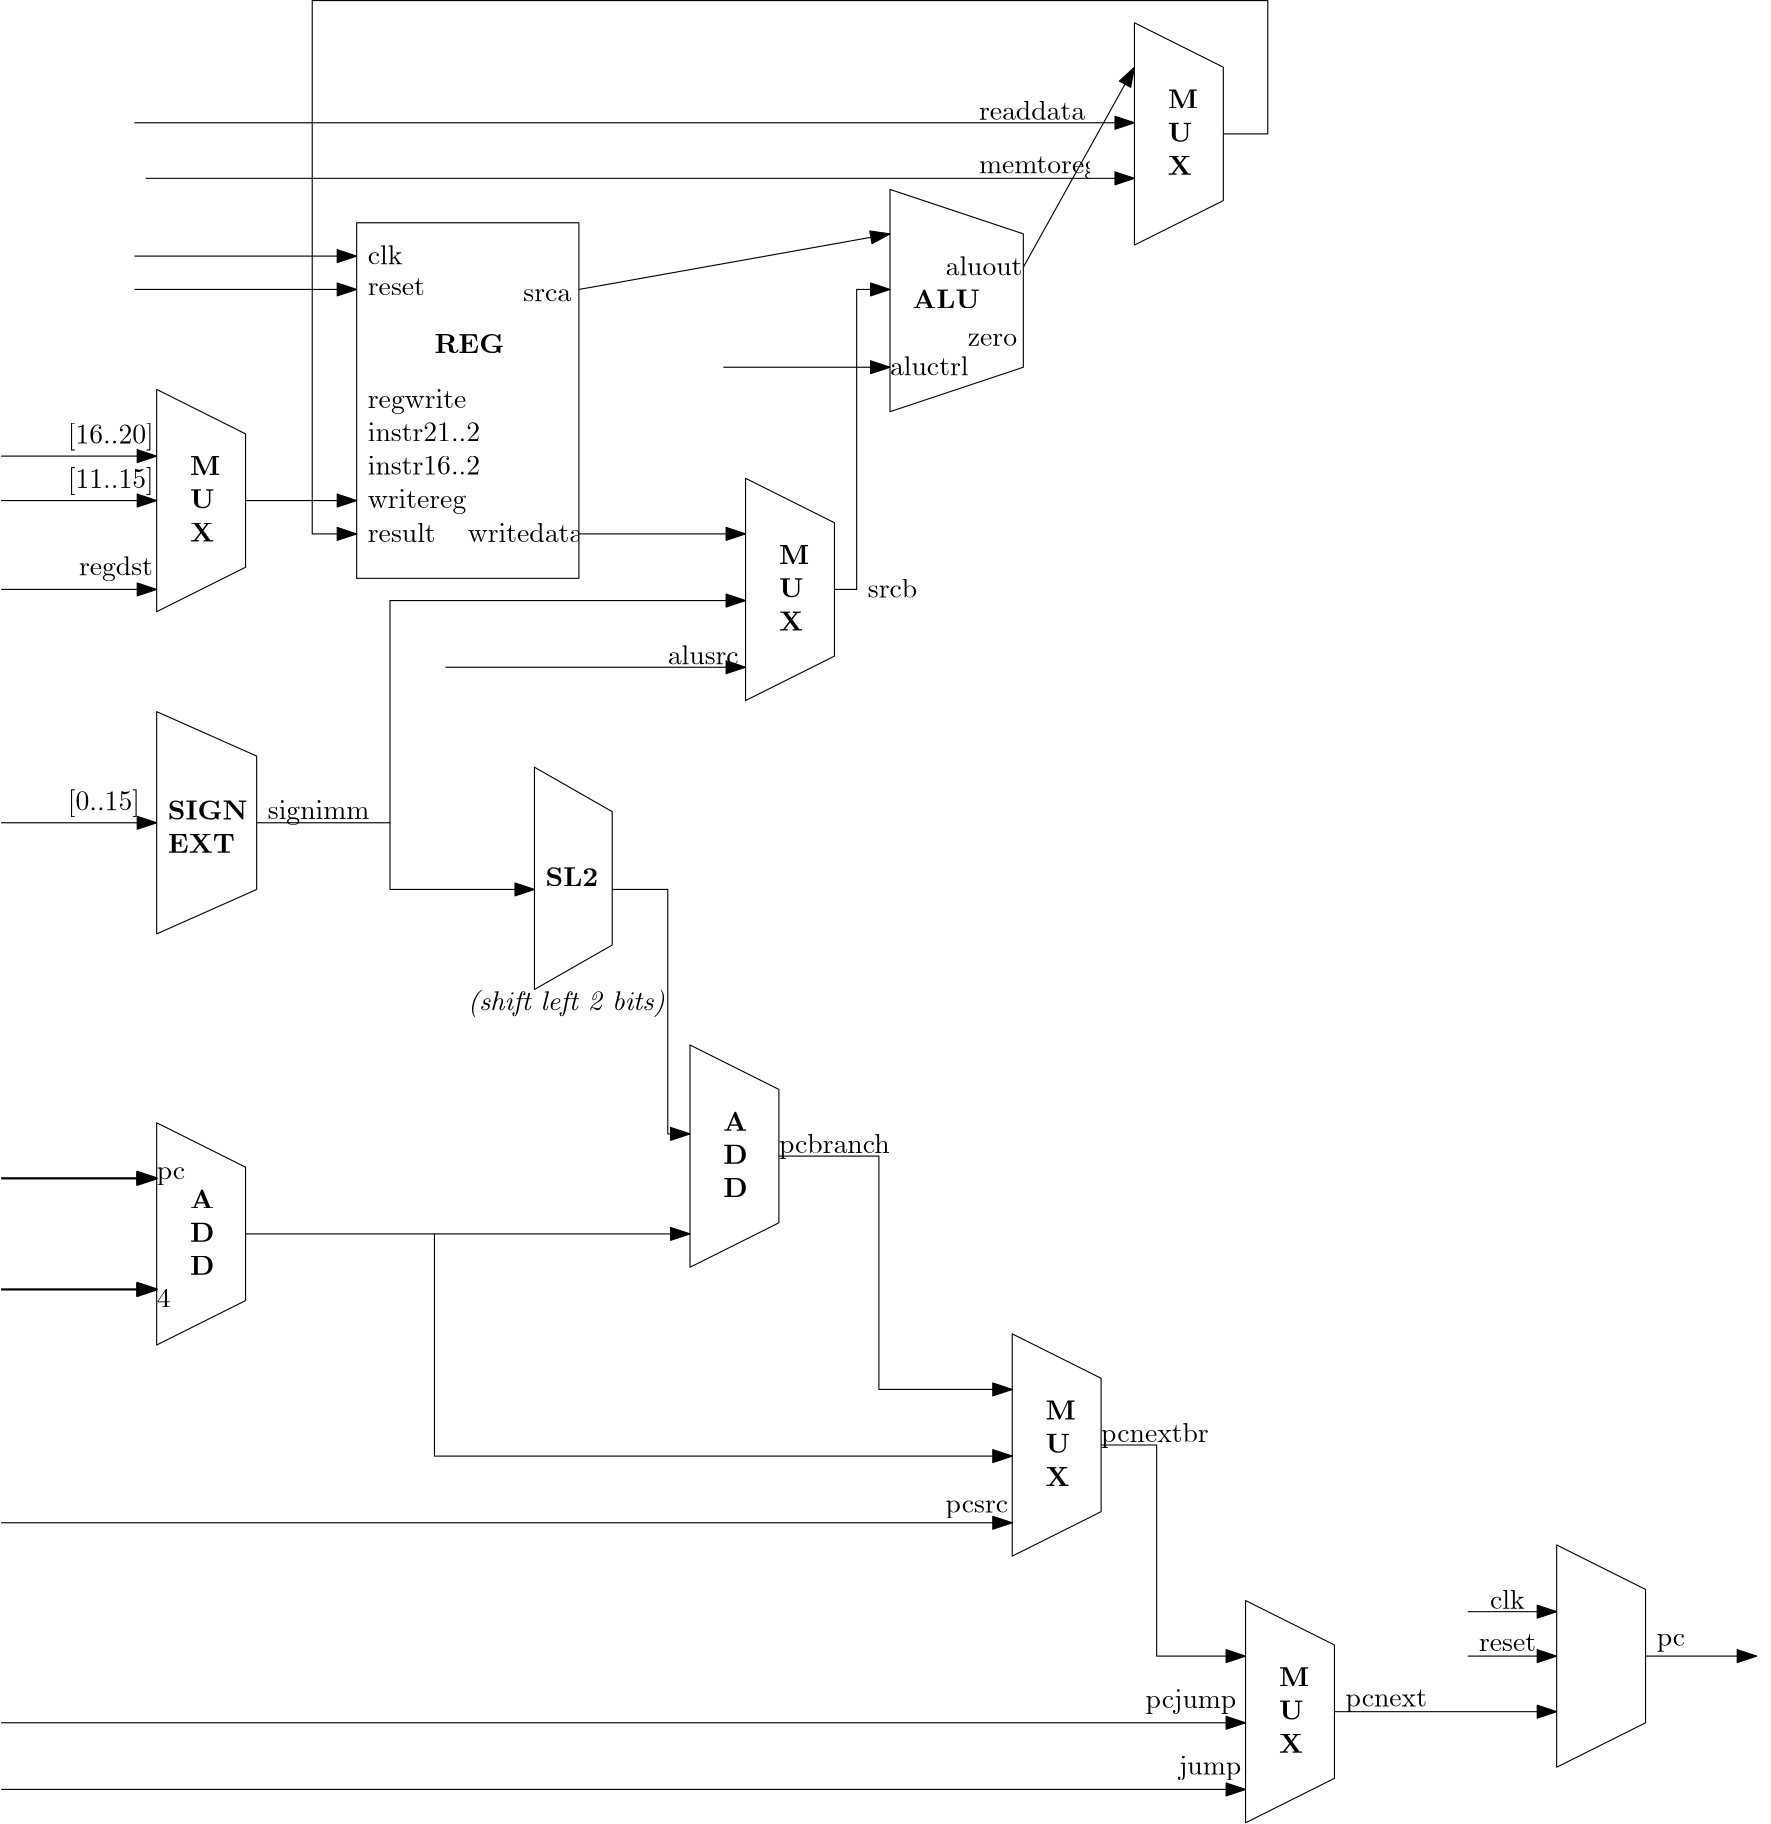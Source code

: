 <?xml version="1.0"?>
<!DOCTYPE ipe SYSTEM "ipe.dtd">
<ipe version="70212" creator="Ipe 7.2.12">
<info created="D:20200712181626" modified="D:20200801110429"/>
<ipestyle name="basic">
<symbol name="arrow/arc(spx)">
<path stroke="sym-stroke" fill="sym-stroke" pen="sym-pen">
0 0 m
-1 0.333 l
-1 -0.333 l
h
</path>
</symbol>
<symbol name="arrow/farc(spx)">
<path stroke="sym-stroke" fill="white" pen="sym-pen">
0 0 m
-1 0.333 l
-1 -0.333 l
h
</path>
</symbol>
<symbol name="arrow/ptarc(spx)">
<path stroke="sym-stroke" fill="sym-stroke" pen="sym-pen">
0 0 m
-1 0.333 l
-0.8 0 l
-1 -0.333 l
h
</path>
</symbol>
<symbol name="arrow/fptarc(spx)">
<path stroke="sym-stroke" fill="white" pen="sym-pen">
0 0 m
-1 0.333 l
-0.8 0 l
-1 -0.333 l
h
</path>
</symbol>
<symbol name="mark/circle(sx)" transformations="translations">
<path fill="sym-stroke">
0.6 0 0 0.6 0 0 e
0.4 0 0 0.4 0 0 e
</path>
</symbol>
<symbol name="mark/disk(sx)" transformations="translations">
<path fill="sym-stroke">
0.6 0 0 0.6 0 0 e
</path>
</symbol>
<symbol name="mark/fdisk(sfx)" transformations="translations">
<group>
<path fill="sym-fill">
0.5 0 0 0.5 0 0 e
</path>
<path fill="sym-stroke" fillrule="eofill">
0.6 0 0 0.6 0 0 e
0.4 0 0 0.4 0 0 e
</path>
</group>
</symbol>
<symbol name="mark/box(sx)" transformations="translations">
<path fill="sym-stroke" fillrule="eofill">
-0.6 -0.6 m
0.6 -0.6 l
0.6 0.6 l
-0.6 0.6 l
h
-0.4 -0.4 m
0.4 -0.4 l
0.4 0.4 l
-0.4 0.4 l
h
</path>
</symbol>
<symbol name="mark/square(sx)" transformations="translations">
<path fill="sym-stroke">
-0.6 -0.6 m
0.6 -0.6 l
0.6 0.6 l
-0.6 0.6 l
h
</path>
</symbol>
<symbol name="mark/fsquare(sfx)" transformations="translations">
<group>
<path fill="sym-fill">
-0.5 -0.5 m
0.5 -0.5 l
0.5 0.5 l
-0.5 0.5 l
h
</path>
<path fill="sym-stroke" fillrule="eofill">
-0.6 -0.6 m
0.6 -0.6 l
0.6 0.6 l
-0.6 0.6 l
h
-0.4 -0.4 m
0.4 -0.4 l
0.4 0.4 l
-0.4 0.4 l
h
</path>
</group>
</symbol>
<symbol name="mark/cross(sx)" transformations="translations">
<group>
<path fill="sym-stroke">
-0.43 -0.57 m
0.57 0.43 l
0.43 0.57 l
-0.57 -0.43 l
h
</path>
<path fill="sym-stroke">
-0.43 0.57 m
0.57 -0.43 l
0.43 -0.57 l
-0.57 0.43 l
h
</path>
</group>
</symbol>
<symbol name="arrow/fnormal(spx)">
<path stroke="sym-stroke" fill="white" pen="sym-pen">
0 0 m
-1 0.333 l
-1 -0.333 l
h
</path>
</symbol>
<symbol name="arrow/pointed(spx)">
<path stroke="sym-stroke" fill="sym-stroke" pen="sym-pen">
0 0 m
-1 0.333 l
-0.8 0 l
-1 -0.333 l
h
</path>
</symbol>
<symbol name="arrow/fpointed(spx)">
<path stroke="sym-stroke" fill="white" pen="sym-pen">
0 0 m
-1 0.333 l
-0.8 0 l
-1 -0.333 l
h
</path>
</symbol>
<symbol name="arrow/linear(spx)">
<path stroke="sym-stroke" pen="sym-pen">
-1 0.333 m
0 0 l
-1 -0.333 l
</path>
</symbol>
<symbol name="arrow/fdouble(spx)">
<path stroke="sym-stroke" fill="white" pen="sym-pen">
0 0 m
-1 0.333 l
-1 -0.333 l
h
-1 0 m
-2 0.333 l
-2 -0.333 l
h
</path>
</symbol>
<symbol name="arrow/double(spx)">
<path stroke="sym-stroke" fill="sym-stroke" pen="sym-pen">
0 0 m
-1 0.333 l
-1 -0.333 l
h
-1 0 m
-2 0.333 l
-2 -0.333 l
h
</path>
</symbol>
<pen name="heavier" value="0.8"/>
<pen name="fat" value="1.2"/>
<pen name="ultrafat" value="2"/>
<symbolsize name="large" value="5"/>
<symbolsize name="small" value="2"/>
<symbolsize name="tiny" value="1.1"/>
<arrowsize name="large" value="10"/>
<arrowsize name="small" value="5"/>
<arrowsize name="tiny" value="3"/>
<color name="red" value="1 0 0"/>
<color name="green" value="0 1 0"/>
<color name="blue" value="0 0 1"/>
<color name="yellow" value="1 1 0"/>
<color name="orange" value="1 0.647 0"/>
<color name="gold" value="1 0.843 0"/>
<color name="purple" value="0.627 0.125 0.941"/>
<color name="gray" value="0.745"/>
<color name="brown" value="0.647 0.165 0.165"/>
<color name="navy" value="0 0 0.502"/>
<color name="pink" value="1 0.753 0.796"/>
<color name="seagreen" value="0.18 0.545 0.341"/>
<color name="turquoise" value="0.251 0.878 0.816"/>
<color name="violet" value="0.933 0.51 0.933"/>
<color name="darkblue" value="0 0 0.545"/>
<color name="darkcyan" value="0 0.545 0.545"/>
<color name="darkgray" value="0.663"/>
<color name="darkgreen" value="0 0.392 0"/>
<color name="darkmagenta" value="0.545 0 0.545"/>
<color name="darkorange" value="1 0.549 0"/>
<color name="darkred" value="0.545 0 0"/>
<color name="lightblue" value="0.678 0.847 0.902"/>
<color name="lightcyan" value="0.878 1 1"/>
<color name="lightgray" value="0.827"/>
<color name="lightgreen" value="0.565 0.933 0.565"/>
<color name="lightyellow" value="1 1 0.878"/>
<dashstyle name="dashed" value="[4] 0"/>
<dashstyle name="dotted" value="[1 3] 0"/>
<dashstyle name="dash dotted" value="[4 2 1 2] 0"/>
<dashstyle name="dash dot dotted" value="[4 2 1 2 1 2] 0"/>
<textsize name="large" value="\large"/>
<textsize name="Large" value="\Large"/>
<textsize name="LARGE" value="\LARGE"/>
<textsize name="huge" value="\huge"/>
<textsize name="Huge" value="\Huge"/>
<textsize name="small" value="\small"/>
<textsize name="footnote" value="\footnotesize"/>
<textsize name="tiny" value="\tiny"/>
<textstyle name="center" begin="\begin{center}" end="\end{center}"/>
<textstyle name="itemize" begin="\begin{itemize}" end="\end{itemize}"/>
<textstyle name="item" begin="\begin{itemize}\item{}" end="\end{itemize}"/>
<gridsize name="4 pts" value="4"/>
<gridsize name="8 pts (~3 mm)" value="8"/>
<gridsize name="16 pts (~6 mm)" value="16"/>
<gridsize name="32 pts (~12 mm)" value="32"/>
<gridsize name="10 pts (~3.5 mm)" value="10"/>
<gridsize name="20 pts (~7 mm)" value="20"/>
<gridsize name="14 pts (~5 mm)" value="14"/>
<gridsize name="28 pts (~10 mm)" value="28"/>
<gridsize name="56 pts (~20 mm)" value="56"/>
<anglesize name="90 deg" value="90"/>
<anglesize name="60 deg" value="60"/>
<anglesize name="45 deg" value="45"/>
<anglesize name="30 deg" value="30"/>
<anglesize name="22.5 deg" value="22.5"/>
<opacity name="10%" value="0.1"/>
<opacity name="30%" value="0.3"/>
<opacity name="50%" value="0.5"/>
<opacity name="75%" value="0.75"/>
<tiling name="falling" angle="-60" step="4" width="1"/>
<tiling name="rising" angle="30" step="4" width="1"/>
</ipestyle>
<ipestyle name="mystyle">
<symbol name="arrow/arc(spx)">
<path stroke="sym-stroke" fill="sym-stroke" pen="sym-pen">
0 0 m
-1 0.333 l
-1 -0.333 l
h
</path>
</symbol>
<symbol name="arrow/farc(spx)">
<path stroke="sym-stroke" fill="white" pen="sym-pen">
0 0 m
-1 0.333 l
-1 -0.333 l
h
</path>
</symbol>
<symbol name="arrow/ptarc(spx)">
<path stroke="sym-stroke" fill="sym-stroke" pen="sym-pen">
0 0 m
-1 0.333 l
-0.8 0 l
-1 -0.333 l
h
</path>
</symbol>
<symbol name="arrow/fptarc(spx)">
<path stroke="sym-stroke" fill="white" pen="sym-pen">
0 0 m
-1 0.333 l
-0.8 0 l
-1 -0.333 l
h
</path>
</symbol>
<symbol name="mark/circle(sx)" transformations="translations">
<path fill="sym-stroke">
0.6 0 0 0.6 0 0 e
0.4 0 0 0.4 0 0 e
</path>
</symbol>
<symbol name="mark/disk(sx)" transformations="translations">
<path fill="sym-stroke">
0.6 0 0 0.6 0 0 e
</path>
</symbol>
<symbol name="mark/fdisk(sfx)" transformations="translations">
<group>
<path fill="sym-fill">
0.5 0 0 0.5 0 0 e
</path>
<path fill="sym-stroke" fillrule="eofill">
0.6 0 0 0.6 0 0 e
0.4 0 0 0.4 0 0 e
</path>
</group>
</symbol>
<symbol name="mark/box(sx)" transformations="translations">
<path fill="sym-stroke" fillrule="eofill">
-0.6 -0.6 m
0.6 -0.6 l
0.6 0.6 l
-0.6 0.6 l
h
-0.4 -0.4 m
0.4 -0.4 l
0.4 0.4 l
-0.4 0.4 l
h
</path>
</symbol>
<symbol name="mark/square(sx)" transformations="translations">
<path fill="sym-stroke">
-0.6 -0.6 m
0.6 -0.6 l
0.6 0.6 l
-0.6 0.6 l
h
</path>
</symbol>
<symbol name="mark/fsquare(sfx)" transformations="translations">
<group>
<path fill="sym-fill">
-0.5 -0.5 m
0.5 -0.5 l
0.5 0.5 l
-0.5 0.5 l
h
</path>
<path fill="sym-stroke" fillrule="eofill">
-0.6 -0.6 m
0.6 -0.6 l
0.6 0.6 l
-0.6 0.6 l
h
-0.4 -0.4 m
0.4 -0.4 l
0.4 0.4 l
-0.4 0.4 l
h
</path>
</group>
</symbol>
<symbol name="mark/cross(sx)" transformations="translations">
<group>
<path fill="sym-stroke">
-0.43 -0.57 m
0.57 0.43 l
0.43 0.57 l
-0.57 -0.43 l
h
</path>
<path fill="sym-stroke">
-0.43 0.57 m
0.57 -0.43 l
0.43 -0.57 l
-0.57 0.43 l
h
</path>
</group>
</symbol>
<symbol name="arrow/fnormal(spx)">
<path stroke="sym-stroke" fill="white" pen="sym-pen">
0 0 m
-1 0.333 l
-1 -0.333 l
h
</path>
</symbol>
<symbol name="arrow/pointed(spx)">
<path stroke="sym-stroke" fill="sym-stroke" pen="sym-pen">
0 0 m
-1 0.333 l
-0.8 0 l
-1 -0.333 l
h
</path>
</symbol>
<symbol name="arrow/fpointed(spx)">
<path stroke="sym-stroke" fill="white" pen="sym-pen">
0 0 m
-1 0.333 l
-0.8 0 l
-1 -0.333 l
h
</path>
</symbol>
<symbol name="arrow/linear(spx)">
<path stroke="sym-stroke" pen="sym-pen">
-1 0.333 m
0 0 l
-1 -0.333 l
</path>
</symbol>
<symbol name="arrow/fdouble(spx)">
<path stroke="sym-stroke" fill="white" pen="sym-pen">
0 0 m
-1 0.333 l
-1 -0.333 l
h
-1 0 m
-2 0.333 l
-2 -0.333 l
h
</path>
</symbol>
<symbol name="arrow/double(spx)">
<path stroke="sym-stroke" fill="sym-stroke" pen="sym-pen">
0 0 m
-1 0.333 l
-1 -0.333 l
h
-1 0 m
-2 0.333 l
-2 -0.333 l
h
</path>
</symbol>
<pen name="heavier" value="0.8"/>
<pen name="fat" value="1.2"/>
<pen name="ultrafat" value="2"/>
<symbolsize name="large" value="5"/>
<symbolsize name="small" value="2"/>
<symbolsize name="tiny" value="1.1"/>
<arrowsize name="large" value="10"/>
<arrowsize name="small" value="5"/>
<arrowsize name="tiny" value="3"/>
<color name="red" value="1 0 0"/>
<color name="green" value="0 1 0"/>
<color name="blue" value="0 0 1"/>
<color name="yellow" value="1 1 0"/>
<color name="orange" value="1 0.647 0"/>
<color name="gold" value="1 0.843 0"/>
<color name="purple" value="0.627 0.125 0.941"/>
<color name="gray" value="0.745"/>
<color name="brown" value="0.647 0.165 0.165"/>
<color name="navy" value="0 0 0.502"/>
<color name="pink" value="1 0.753 0.796"/>
<color name="seagreen" value="0.18 0.545 0.341"/>
<color name="turquoise" value="0.251 0.878 0.816"/>
<color name="violet" value="0.933 0.51 0.933"/>
<color name="darkblue" value="0 0 0.545"/>
<color name="darkcyan" value="0 0.545 0.545"/>
<color name="darkgray" value="0.663"/>
<color name="darkgreen" value="0 0.392 0"/>
<color name="darkmagenta" value="0.545 0 0.545"/>
<color name="darkorange" value="1 0.549 0"/>
<color name="darkred" value="0.545 0 0"/>
<color name="lightblue" value="0.678 0.847 0.902"/>
<color name="lightcyan" value="0.878 1 1"/>
<color name="lightgray" value="0.827"/>
<color name="lightgreen" value="0.565 0.933 0.565"/>
<color name="lightyellow" value="1 1 0.878"/>
<dashstyle name="dashed" value="[4] 0"/>
<dashstyle name="dotted" value="[1 3] 0"/>
<dashstyle name="dash dotted" value="[4 2 1 2] 0"/>
<dashstyle name="dash dot dotted" value="[4 2 1 2 1 2] 0"/>
<textsize name="large" value="\large"/>
<textsize name="Large" value="\Large"/>
<textsize name="LARGE" value="\LARGE"/>
<textsize name="huge" value="\huge"/>
<textsize name="Huge" value="\Huge"/>
<textsize name="small" value="\small"/>
<textsize name="footnote" value="\footnotesize"/>
<textsize name="tiny" value="\tiny"/>
<textstyle name="center" begin="\begin{center}" end="\end{center}"/>
<textstyle name="itemize" begin="\begin{itemize}" end="\end{itemize}"/>
<textstyle name="item" begin="\begin{itemize}\item{}" end="\end{itemize}"/>
<gridsize name="4 pts" value="4"/>
<gridsize name="8 pts (~3 mm)" value="8"/>
<gridsize name="16 pts (~6 mm)" value="16"/>
<gridsize name="32 pts (~12 mm)" value="32"/>
<gridsize name="10 pts (~3.5 mm)" value="10"/>
<gridsize name="20 pts (~7 mm)" value="20"/>
<gridsize name="14 pts (~5 mm)" value="14"/>
<gridsize name="28 pts (~10 mm)" value="28"/>
<gridsize name="56 pts (~20 mm)" value="56"/>
<anglesize name="90 deg" value="90"/>
<anglesize name="60 deg" value="60"/>
<anglesize name="45 deg" value="45"/>
<anglesize name="30 deg" value="30"/>
<anglesize name="22.5 deg" value="22.5"/>
<opacity name="10%" value="0.1"/>
<opacity name="30%" value="0.3"/>
<opacity name="50%" value="0.5"/>
<opacity name="75%" value="0.75"/>
<layout paper="1600 792" origin="0 0" frame="1600 792"/>
<tiling name="falling" angle="-60" step="4" width="1"/>
<tiling name="rising" angle="30" step="4" width="1"/>
</ipestyle>
<page>
<layer name="alpha"/>
<view layers="alpha" active="alpha"/>
<text layer="alpha" matrix="1 0 0 1 92 -84" transformations="translations" pos="128 736" stroke="black" type="minipage" width="64" height="5.915" depth="0.92" valign="top">\textbf{REG}</text>
<path matrix="1 0 0 1 80 -76" stroke="black">
112 768 m
112 640 l
192 640 l
192 768 l
h
</path>
<text matrix="1 0 0 1 40 -92" transformations="translations" pos="156 776" stroke="black" type="minipage" width="40" height="5.958" depth="0.96" valign="top">clk</text>
<text matrix="1 0 0 1 40 -104" transformations="translations" pos="156 776" stroke="black" type="minipage" width="40" height="5.558" depth="0.57" valign="top">reset</text>
<text matrix="1 0 0 1 40 -144" transformations="translations" pos="156 776" stroke="black" type="minipage" width="40" height="6.791" depth="1.8" valign="top">regwrite</text>
<text matrix="1 0 0 1 96 -108" transformations="translations" pos="156 776" stroke="black" type="minipage" width="40" height="4.635" depth="0" valign="top">srca</text>
<text matrix="1 0 0 1 76 -192" transformations="translations" pos="156 776" stroke="black" type="minipage" width="40" height="5.958" depth="0.96" valign="top">writedata</text>
<text matrix="1 0 0 1 40 -156" transformations="translations" pos="156 776" stroke="black" type="minipage" width="40" height="5.824" depth="0.83" valign="top">instr21..25</text>
<text matrix="1 0 0 1 40 -168" transformations="translations" pos="156 776" stroke="black" type="minipage" width="40" height="5.824" depth="0.83" valign="top">instr16..20</text>
<text matrix="1 0 0 1 40 -180" transformations="translations" pos="156 776" stroke="black" type="minipage" width="40" height="6.791" depth="1.8" valign="top">writereg</text>
<text matrix="1 0 0 1 40 -192" transformations="translations" pos="156 776" stroke="black" type="minipage" width="40" height="5.958" depth="0.96" valign="top">result</text>
<path matrix="1 0 0 1 64 -76" stroke="black" arrow="normal/normal">
48 756 m
128 756 l
</path>
<path matrix="1 0 0 1 64 -76" stroke="black" arrow="normal/normal">
48 744 m
128 744 l
</path>
<text matrix="1 0 0 1 264 -68" transformations="translations" pos="128 736" stroke="black" type="minipage" width="64" height="5.915" depth="0.92" valign="top">\textbf{ALU}</text>
<path matrix="1 0 0 1 64 -76" stroke="black">
320 780 m
320 700 l
368 716 l
368 764 l
h
</path>
<path matrix="1 0 0 1 64 -76" stroke="black" arrow="normal/normal">
208 744 m
320 764 l
</path>
<text matrix="1 0 0 1 216 -160" transformations="translations" pos="128 736" stroke="black" type="minipage" width="64" height="17.856" depth="12.89" valign="top">\textbf{M\\U\\X} </text>
<path matrix="1 0 0 1 220 -168" stroke="black">
112 768 m
112 688 l
144 704 l
144 752 l
h
</path>
<text matrix="1 0 0 1 148 -236" transformations="translations" pos="156 776" stroke="black" type="minipage" width="40" height="5.958" depth="0.96" valign="top">alusrc</text>
<text matrix="1 0 0 1 220 -212" transformations="translations" pos="156 776" stroke="black" type="minipage" width="40" height="5.958" depth="0.96" valign="top">srcb</text>
<path matrix="1 0 0 1 64 -76" stroke="black" arrow="normal/normal">
208 656 m
268 656 l
</path>
<path matrix="1 0 0 1 64 -76" stroke="black" arrow="normal/normal">
160 608 m
268 608 l
</path>
<path matrix="1 0 0 1 64 -76" stroke="black" arrow="normal/normal">
300 636 m
308 636 l
308 744 l
320 744 l
</path>
<text matrix="1 0 0 1 248 -96" transformations="translations" pos="156 776" stroke="black" type="minipage" width="40" height="5.958" depth="0.96" valign="top">aluout</text>
<text matrix="1 0 0 1 256 -124" transformations="translations" pos="156 776" stroke="black" type="minipage" width="40" height="4.635" depth="0" valign="top">zero</text>
<path matrix="1 0 0 1 360 -4" stroke="black">
112 768 m
112 688 l
144 704 l
144 752 l
h
</path>
<text matrix="1 0 0 1 356 4" transformations="translations" pos="128 736" stroke="black" type="minipage" width="64" height="17.856" depth="12.89" valign="top">\textbf{M\\U\\X} </text>
<path matrix="1 0 0 1 64 -76" stroke="black" arrow="normal/normal">
368 752 m
408 824 l
</path>
<path matrix="1 0 0 1 64 -52" stroke="black" arrow="normal/normal">
48 780 m
408 780 l
</path>
<path matrix="1 0 0 1 64 -52" stroke="black" arrow="normal/normal">
52 760 m
408 760 l
</path>
<text matrix="1 0 0 1 260 -40" transformations="translations" pos="156 776" stroke="black" type="minipage" width="40" height="5.958" depth="0.96" valign="top">readdata</text>
<text matrix="1 0 0 1 260 -60" transformations="translations" pos="156 776" stroke="black" type="minipage" width="40" height="6.525" depth="1.54" valign="top">memtoreg</text>
<path matrix="1 0 0 1 64 -52" stroke="black" arrow="normal/normal">
440 776 m
456 776 l
456 824 l
112 824 l
112 632 l
128 632 l
</path>
<text matrix="1 0 0 1 4 -128" transformations="translations" pos="128 736" stroke="black" type="minipage" width="64" height="17.856" depth="12.89" valign="top">\textbf{M\\U\\X} </text>
<path matrix="1 0 0 1 8 -136" stroke="black">
112 768 m
112 688 l
144 704 l
144 752 l
h
</path>
<text matrix="1 0 0 1 -68 -156" transformations="translations" pos="156 776" stroke="black" type="minipage" width="40" height="7.473" depth="2.49" valign="top">[16..20]</text>
<text matrix="1 0 0 1 -68 -172" transformations="translations" pos="156 776" stroke="black" type="minipage" width="40" height="7.473" depth="2.49" valign="top">[11..15]</text>
<text matrix="1 0 0 1 -64 -204" transformations="translations" pos="156 776" stroke="black" type="minipage" width="40" height="6.926" depth="1.93" valign="top">regdst</text>
<path matrix="1 0 0 1 48 -60" stroke="black" arrow="normal/normal">
104 652 m
144 652 l
</path>
<path matrix="1 0 0 1 48 -52" stroke="black" arrow="normal/normal">
16 660 m
72 660 l
</path>
<path matrix="1 0 0 1 48 -52" stroke="black" arrow="normal/normal">
16 644 m
72 644 l
</path>
<path matrix="1 0 0 1 48 -52" stroke="black" arrow="normal/normal">
16 612 m
72 612 l
</path>
<path matrix="1 0 0 1 48 -48" stroke="black" arrow="normal/normal">
276 688 m
336 688 l
</path>
<text matrix="1 0 0 1 228 -132" transformations="translations" pos="156 776" stroke="black" type="minipage" width="40" height="5.958" depth="0.96" valign="top">aluctrl</text>
<text matrix="1 0 0 1 -4 -252" transformations="translations" pos="128 736" stroke="black" type="minipage" width="64" height="11.881" depth="6.91" valign="top">\textbf{SIGN\\EXT} </text>
<path matrix="1 0 0 1 48 -32" stroke="black">
72 548 m
72 468 l
108 484 l
108 532 l
h
</path>
<text matrix="1 0 0 1 -68 -288" transformations="translations" pos="156 776" stroke="black" type="minipage" width="40" height="7.473" depth="2.49" valign="top">[0..15]</text>
<path matrix="1 0 0 1 48 -168" stroke="black" arrow="normal/normal">
16 644 m
72 644 l
</path>
<text matrix="1 0 0 1 4 -292" transformations="translations" pos="156 776" stroke="black" type="minipage" width="40" height="6.791" depth="1.8" valign="top">signimm</text>
<path matrix="1 0 0 1 48 -52" stroke="black" arrow="normal/normal">
108 528 m
156 528 l
156 608 l
284 608 l
</path>
<text matrix="1 0 0 1 132 -276" transformations="translations" pos="128 736" stroke="black" type="minipage" width="64" height="5.915" depth="0.92" valign="top">\textbf{SL2} </text>
<path matrix="1 0 0 1 48 -52" stroke="black">
208 548 m
208 468 l
236 484 l
236 532 l
h
</path>
<text matrix="1 0 0 1 32 -44" transformations="translations" pos="200 460" stroke="black" type="minipage" width="80" height="7.473" depth="2.49" valign="top">\emph{(shift left 2 bits)}</text>
<text matrix="1 0 0 1 4 -392" transformations="translations" pos="128 736" stroke="black" type="minipage" width="64" height="17.856" depth="12.89" valign="top">\textbf{A\\D\\D} </text>
<path matrix="1 0 0 1 8 -400" stroke="black">
112 768 m
112 688 l
144 704 l
144 752 l
h
</path>
<text matrix="1 0 0 1 -36 -424" transformations="translations" pos="156 776" stroke="black" type="minipage" width="40" height="5.607" depth="0.62" valign="top">pc</text>
<text matrix="1 0 0 1 -36 -468" transformations="translations" pos="156 776" stroke="black" type="minipage" width="40" height="5.7" depth="0.72" valign="top">4</text>
<path matrix="1 0 0 1 48 -52" stroke="black" pen="heavier" arrow="normal/normal">
16 400 m
72 400 l
</path>
<path matrix="1 0 0 1 48 -52" stroke="black" pen="heavier" arrow="normal/normal">
16 360 m
72 360 l
</path>
<text matrix="1 0 0 1 196 -364" transformations="translations" pos="128 736" stroke="black" type="minipage" width="64" height="17.856" depth="12.89" valign="top">\textbf{A\\D\\D}</text>
<path matrix="1 0 0 1 200 -372" stroke="black">
112 768 m
112 688 l
144 704 l
144 752 l
h
</path>
<path matrix="1 0 0 1 48 -52" stroke="black" arrow="normal/normal">
156 528 m
156 504 l
208 504 l
</path>
<path matrix="1 0 0 1 48 -52" stroke="black" arrow="normal/normal">
104 380 m
264 380 l
</path>
<path matrix="1 0 0 1 48 -52" stroke="black" arrow="normal/normal">
236 504 m
256 504 l
256 416 l
264 416 l
</path>
<path matrix="1 0 0 1 -4 0" stroke="black" arrow="normal/normal">
348 356 m
384 356 l
384 272 l
432 272 l
</path>
<text matrix="1 0 0 1 188 -412" transformations="translations" pos="156 776" stroke="black" type="minipage" width="40" height="6.926" depth="1.93" valign="top">pcbranch</text>
<path matrix="1 0 0 1 316 -476" stroke="black">
112 768 m
112 688 l
144 704 l
144 752 l
h
</path>
<text matrix="1 0 0 1 312 -468" transformations="translations" pos="128 736" stroke="black" type="minipage" width="64" height="17.856" depth="12.89" valign="top">\textbf{M\\U\\X}</text>
<path matrix="1 0 0 1 -4 0" stroke="black" arrow="normal/normal">
224 328 m
224 248 l
432 248 l
</path>
<path stroke="black" arrow="normal/normal">
64 224 m
428 224 l
</path>
<text matrix="1 0 0 1 248 -544" transformations="translations" pos="156 776" stroke="black" type="minipage" width="40" height="5.607" depth="0.62" valign="top">pcsrc</text>
<path stroke="black" arrow="normal/normal">
460 252 m
480 252 l
480 176 l
512 176 l
</path>
<text matrix="1 0 0 1 304 -516" transformations="translations" pos="156 776" stroke="black" type="minipage" width="40" height="6.926" depth="1.93" valign="top">pcnextbr</text>
<path matrix="1 0 0 1 400 -572" stroke="black">
112 768 m
112 688 l
144 704 l
144 752 l
h
</path>
<text matrix="1 0 0 1 396 -564" transformations="translations" pos="128 736" stroke="black" type="minipage" width="64" height="17.856" depth="12.89" valign="top">\textbf{M\\U\\X} </text>
<path stroke="black" arrow="normal/normal">
64 152 m
512 152 l
</path>
<path matrix="1 0 0 1 0 -24" stroke="black" arrow="normal/normal">
64 152 m
512 152 l
</path>
<text matrix="1 0 0 1 320 -612" transformations="translations" pos="156 776" stroke="black" type="minipage" width="40" height="6.791" depth="1.8" valign="top">pcjump</text>
<text matrix="1 0 0 1 332 -636" transformations="translations" pos="156 776" stroke="black" type="minipage" width="40" height="6.791" depth="1.8" valign="top">jump</text>
<path stroke="black" arrow="normal/normal">
544 156 m
624 156 l
</path>
<text matrix="1 0 0 1 392 -612" transformations="translations" pos="156 776" stroke="black" type="minipage" width="40" height="6.525" depth="1.54" valign="top">pcnext</text>
<path matrix="1 0 0 1 512 -552" stroke="black">
112 768 m
112 688 l
144 704 l
144 752 l
h
</path>
<path stroke="black" arrow="normal/normal">
592 176 m
624 176 l
</path>
<path stroke="black" arrow="normal/normal">
592 192 m
624 192 l
</path>
<text matrix="1 0 0 1 444 -576" transformations="translations" pos="156 776" stroke="black" type="minipage" width="40" height="5.958" depth="0.96" valign="top">clk</text>
<text matrix="1 0 0 1 440 -592" transformations="translations" pos="156 776" stroke="black" type="minipage" width="40" height="5.558" depth="0.57" valign="top">reset</text>
<path stroke="black" arrow="normal/normal">
656 176 m
696 176 l
</path>
<text matrix="1 0 0 1 504 -592" transformations="translations" pos="156 776" stroke="black" type="minipage" width="40" height="5.607" depth="0.62" valign="top">pc</text>
</page>
</ipe>
